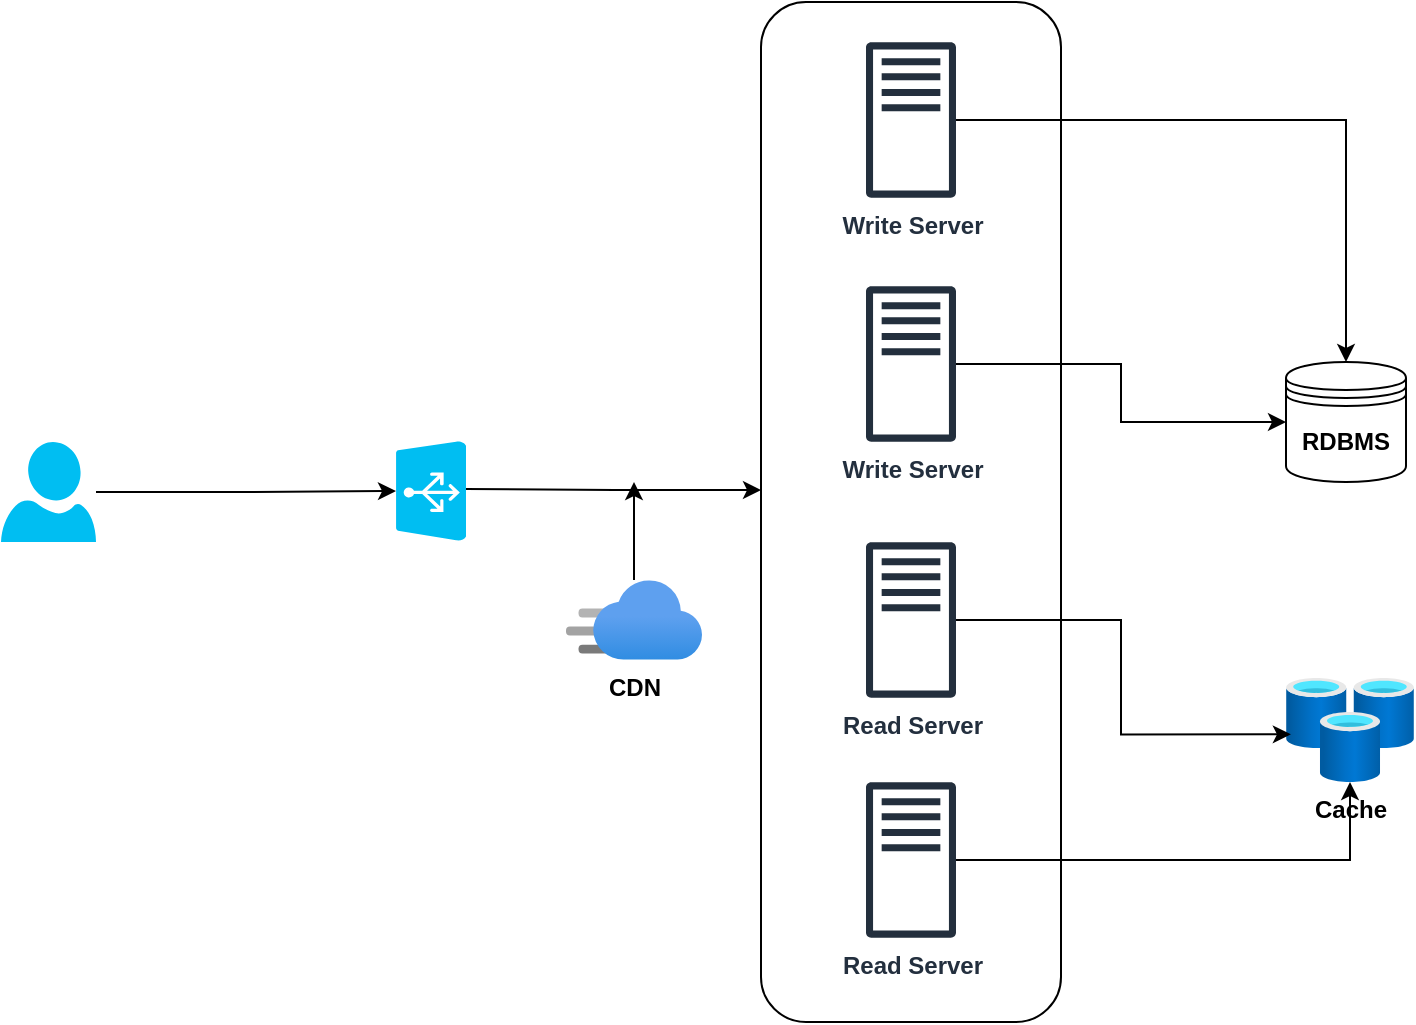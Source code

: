 <mxfile version="22.1.17" type="github">
  <diagram name="Page-1" id="r5gYBYdjgpOXSj76dRsq">
    <mxGraphModel dx="1050" dy="1657" grid="1" gridSize="10" guides="1" tooltips="1" connect="1" arrows="1" fold="1" page="1" pageScale="1" pageWidth="850" pageHeight="1100" math="0" shadow="0">
      <root>
        <mxCell id="0" />
        <mxCell id="1" parent="0" />
        <mxCell id="WhPxkiABMtSOjkCP8UJv-1" value="&lt;b&gt;Cache&lt;/b&gt;" style="image;aspect=fixed;html=1;points=[];align=center;fontSize=12;image=img/lib/azure2/databases/Cache_Redis.svg;" vertex="1" parent="1">
          <mxGeometry x="670" y="-192" width="64" height="52" as="geometry" />
        </mxCell>
        <mxCell id="WhPxkiABMtSOjkCP8UJv-2" value="" style="verticalLabelPosition=bottom;html=1;verticalAlign=top;align=center;strokeColor=none;fillColor=#00BEF2;shape=mxgraph.azure.user;" vertex="1" parent="1">
          <mxGeometry x="27.5" y="-310" width="47.5" height="50" as="geometry" />
        </mxCell>
        <mxCell id="WhPxkiABMtSOjkCP8UJv-5" style="edgeStyle=orthogonalEdgeStyle;rounded=0;orthogonalLoop=1;jettySize=auto;html=1;" edge="1" parent="1">
          <mxGeometry relative="1" as="geometry">
            <mxPoint x="407.5" y="-286" as="targetPoint" />
            <mxPoint x="260" y="-286.5" as="sourcePoint" />
          </mxGeometry>
        </mxCell>
        <mxCell id="WhPxkiABMtSOjkCP8UJv-3" value="" style="verticalLabelPosition=bottom;html=1;verticalAlign=top;align=center;strokeColor=none;fillColor=#00BEF2;shape=mxgraph.azure.azure_load_balancer;rotation=-90;" vertex="1" parent="1">
          <mxGeometry x="217.5" y="-303" width="50" height="35" as="geometry" />
        </mxCell>
        <mxCell id="WhPxkiABMtSOjkCP8UJv-17" value="" style="rounded=1;whiteSpace=wrap;html=1;" vertex="1" parent="1">
          <mxGeometry x="407.5" y="-530" width="150" height="510" as="geometry" />
        </mxCell>
        <mxCell id="WhPxkiABMtSOjkCP8UJv-22" style="edgeStyle=orthogonalEdgeStyle;rounded=0;orthogonalLoop=1;jettySize=auto;html=1;entryX=0.5;entryY=0;entryDx=0;entryDy=0;" edge="1" parent="1" source="WhPxkiABMtSOjkCP8UJv-6" target="WhPxkiABMtSOjkCP8UJv-19">
          <mxGeometry relative="1" as="geometry" />
        </mxCell>
        <mxCell id="WhPxkiABMtSOjkCP8UJv-6" value="&lt;b&gt;Write Server&lt;/b&gt;" style="sketch=0;outlineConnect=0;fontColor=#232F3E;gradientColor=none;fillColor=#232F3D;strokeColor=none;dashed=0;verticalLabelPosition=bottom;verticalAlign=top;align=center;html=1;fontSize=12;fontStyle=0;aspect=fixed;pointerEvents=1;shape=mxgraph.aws4.traditional_server;" vertex="1" parent="1">
          <mxGeometry x="460" y="-510" width="45" height="78" as="geometry" />
        </mxCell>
        <mxCell id="WhPxkiABMtSOjkCP8UJv-23" style="edgeStyle=orthogonalEdgeStyle;rounded=0;orthogonalLoop=1;jettySize=auto;html=1;entryX=0;entryY=0.5;entryDx=0;entryDy=0;" edge="1" parent="1" source="WhPxkiABMtSOjkCP8UJv-14" target="WhPxkiABMtSOjkCP8UJv-19">
          <mxGeometry relative="1" as="geometry" />
        </mxCell>
        <mxCell id="WhPxkiABMtSOjkCP8UJv-14" value="&lt;b&gt;Write Server&lt;/b&gt;" style="sketch=0;outlineConnect=0;fontColor=#232F3E;gradientColor=none;fillColor=#232F3D;strokeColor=none;dashed=0;verticalLabelPosition=bottom;verticalAlign=top;align=center;html=1;fontSize=12;fontStyle=0;aspect=fixed;pointerEvents=1;shape=mxgraph.aws4.traditional_server;" vertex="1" parent="1">
          <mxGeometry x="460" y="-388" width="45" height="78" as="geometry" />
        </mxCell>
        <mxCell id="WhPxkiABMtSOjkCP8UJv-21" style="edgeStyle=orthogonalEdgeStyle;rounded=0;orthogonalLoop=1;jettySize=auto;html=1;" edge="1" parent="1" source="WhPxkiABMtSOjkCP8UJv-15" target="WhPxkiABMtSOjkCP8UJv-1">
          <mxGeometry relative="1" as="geometry" />
        </mxCell>
        <mxCell id="WhPxkiABMtSOjkCP8UJv-15" value="&lt;b&gt;Read Server&lt;/b&gt;" style="sketch=0;outlineConnect=0;fontColor=#232F3E;gradientColor=none;fillColor=#232F3D;strokeColor=none;dashed=0;verticalLabelPosition=bottom;verticalAlign=top;align=center;html=1;fontSize=12;fontStyle=0;aspect=fixed;pointerEvents=1;shape=mxgraph.aws4.traditional_server;" vertex="1" parent="1">
          <mxGeometry x="460" y="-140" width="45" height="78" as="geometry" />
        </mxCell>
        <mxCell id="WhPxkiABMtSOjkCP8UJv-8" value="&lt;b&gt;Read Server&lt;/b&gt;" style="sketch=0;outlineConnect=0;fontColor=#232F3E;gradientColor=none;fillColor=#232F3D;strokeColor=none;dashed=0;verticalLabelPosition=bottom;verticalAlign=top;align=center;html=1;fontSize=12;fontStyle=0;aspect=fixed;pointerEvents=1;shape=mxgraph.aws4.traditional_server;" vertex="1" parent="1">
          <mxGeometry x="460" y="-260" width="45" height="78" as="geometry" />
        </mxCell>
        <mxCell id="WhPxkiABMtSOjkCP8UJv-18" style="edgeStyle=orthogonalEdgeStyle;rounded=0;orthogonalLoop=1;jettySize=auto;html=1;entryX=0.5;entryY=0;entryDx=0;entryDy=0;entryPerimeter=0;" edge="1" parent="1" source="WhPxkiABMtSOjkCP8UJv-2" target="WhPxkiABMtSOjkCP8UJv-3">
          <mxGeometry relative="1" as="geometry" />
        </mxCell>
        <mxCell id="WhPxkiABMtSOjkCP8UJv-19" value="&lt;b&gt;RDBMS&lt;/b&gt;" style="shape=datastore;whiteSpace=wrap;html=1;" vertex="1" parent="1">
          <mxGeometry x="670" y="-350" width="60" height="60" as="geometry" />
        </mxCell>
        <mxCell id="WhPxkiABMtSOjkCP8UJv-20" style="edgeStyle=orthogonalEdgeStyle;rounded=0;orthogonalLoop=1;jettySize=auto;html=1;entryX=0.038;entryY=0.542;entryDx=0;entryDy=0;entryPerimeter=0;" edge="1" parent="1" source="WhPxkiABMtSOjkCP8UJv-8" target="WhPxkiABMtSOjkCP8UJv-1">
          <mxGeometry relative="1" as="geometry" />
        </mxCell>
        <mxCell id="WhPxkiABMtSOjkCP8UJv-25" style="edgeStyle=orthogonalEdgeStyle;rounded=0;orthogonalLoop=1;jettySize=auto;html=1;" edge="1" parent="1" source="WhPxkiABMtSOjkCP8UJv-24">
          <mxGeometry relative="1" as="geometry">
            <mxPoint x="344" y="-290" as="targetPoint" />
          </mxGeometry>
        </mxCell>
        <mxCell id="WhPxkiABMtSOjkCP8UJv-24" value="&lt;b&gt;CDN&lt;/b&gt;" style="image;aspect=fixed;html=1;points=[];align=center;fontSize=12;image=img/lib/azure2/networking/CDN_Profiles.svg;" vertex="1" parent="1">
          <mxGeometry x="310" y="-241" width="68" height="40" as="geometry" />
        </mxCell>
      </root>
    </mxGraphModel>
  </diagram>
</mxfile>
